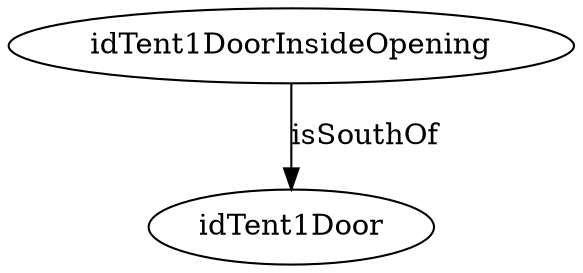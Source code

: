 strict digraph  {
idTent1DoorInsideOpening [node_type=entity_node];
idTent1Door [node_type=entity_node];
idTent1DoorInsideOpening -> idTent1Door  [edge_type=relationship, label=isSouthOf];
}
